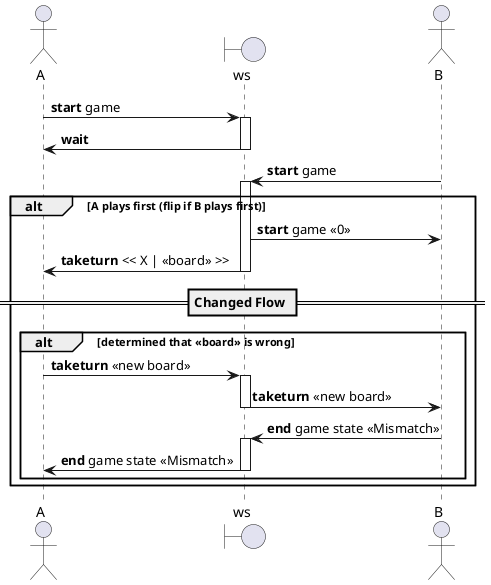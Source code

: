 @startuml
'https://plantuml.com/sequence-diagram

actor A
boundary ws
actor B

A -> ws : **start** game
activate ws
ws -> A : **wait**
deactivate ws

B -> ws : **start** game
activate ws
alt A plays first (flip if B plays first)
ws -> B : **start** game << 0 >>
ws -> A : **taketurn** << X | <<board>> >>
deactivate ws

== Changed Flow ==
alt determined that <<board>> is wrong
A -> ws : **taketurn** <<new board>>
activate ws
ws -> B : **taketurn** <<new board>>
deactivate ws
B -> ws : **end** game state <<Mismatch>>
activate ws
ws -> A : **end** game state <<Mismatch>>
deactivate ws
end
end
deactivate ws

@enduml
